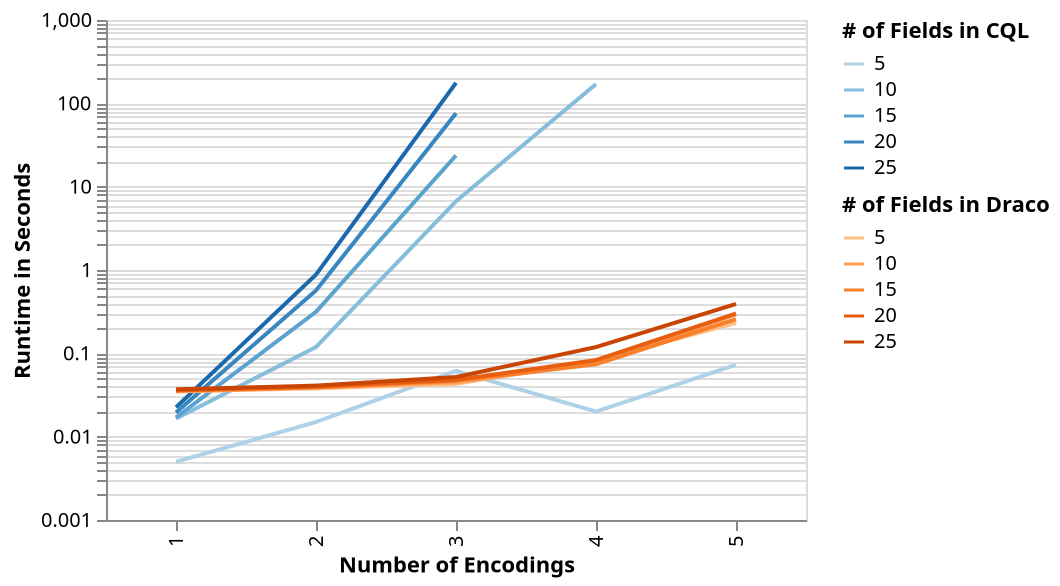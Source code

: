 {
    "$schema": "https://vega.github.io/schema/vega-lite/v2.json",
    "data": {
        "values": [{"encodings":1,"fields":5,"max":0.006,"mean":0.0045,"min":0.002,"runtime":0.005,"stdev":0.001118034,"system":"cql"},{"encodings":1,"fields":10,"max":0.029,"mean":0.0164,"min":0.007,"runtime":0.0165,"stdev":0.0062801274,"system":"cql"},{"encodings":1,"fields":15,"max":0.026,"mean":0.0166,"min":0.012,"runtime":0.017,"stdev":0.0033823069,"system":"cql"},{"encodings":1,"fields":20,"max":0.042,"mean":0.0213684211,"min":0.016,"runtime":0.0195,"stdev":0.0044273139,"system":"cql"},{"encodings":1,"fields":25,"max":0.042,"mean":0.0235789474,"min":0.016,"runtime":0.0225,"stdev":0.0047163299,"system":"cql"},{"encodings":2,"fields":5,"max":0.036,"mean":0.017,"min":0.009,"runtime":0.015,"stdev":0.0074161985,"system":"cql"},{"encodings":2,"fields":10,"max":0.279,"mean":0.1194375,"min":0.115,"runtime":0.119,"stdev":0.0035876307,"system":"cql"},{"encodings":2,"fields":15,"max":0.43,"mean":0.33195,"min":0.285,"runtime":0.315,"stdev":0.0426338774,"system":"cql"},{"encodings":2,"fields":20,"max":0.681,"mean":0.58395,"min":0.535,"runtime":0.568,"stdev":0.04133458,"system":"cql"},{"encodings":2,"fields":25,"max":1.034,"mean":0.8863333333,"min":0.839,"runtime":0.8805,"stdev":0.0308202675,"system":"cql"},{"encodings":3,"fields":5,"max":0.128,"mean":0.0637058824,"min":0.056,"runtime":0.0615,"stdev":0.0071764706,"system":"cql"},{"encodings":3,"fields":10,"max":6.946,"mean":6.71565,"min":6.506,"runtime":6.68,"stdev":0.1155972642,"system":"cql"},{"encodings":3,"fields":15,"max":24.778,"mean":23.81275,"min":23.078,"runtime":23.704,"stdev":0.4240427897,"system":"cql"},{"encodings":3,"fields":20,"max":77.924,"mean":75.8497368421,"min":72.144,"runtime":75.94,"stdev":0.8931374529,"system":"cql"},{"encodings":3,"fields":25,"max":187.045,"mean":174.88825,"min":160.708,"runtime":176.046,"stdev":7.4239008404,"system":"cql"},{"encodings":4,"fields":5,"max":0.031,"mean":0.0208,"min":0.013,"runtime":0.02,"stdev":0.0046324939,"system":"cql"},{"encodings":4,"fields":10,"max":210.489,"mean":169.6211052632,"min":151.937,"runtime":170.2915,"stdev":8.6612875298,"system":"cql"},{"encodings":5,"fields":5,"max":0.14,"mean":0.07225,"min":0.069,"runtime":0.073,"stdev":0.0021937411,"system":"cql"},{"encodings":1,"fields":5,"max":0.036,"mean":0.035,"min":0.027,"runtime":0.035,"stdev":0.0003333333,"system":"draco"},{"encodings":1,"fields":10,"max":0.036,"mean":0.0351578947,"min":0.03,"runtime":0.035,"stdev":0.0007443229,"system":"draco"},{"encodings":1,"fields":15,"max":0.036,"mean":0.036,"min":0.036,"runtime":0.036,"stdev":6.938893904e-18,"system":"draco"},{"encodings":1,"fields":20,"max":0.037,"mean":0.036,"min":0.032,"runtime":0.036,"stdev":0.0,"system":"draco"},{"encodings":1,"fields":25,"max":0.037,"mean":0.0367777778,"min":0.035,"runtime":0.037,"stdev":0.0004157397,"system":"draco"},{"encodings":2,"fields":5,"max":0.038,"mean":0.0377368421,"min":0.036,"runtime":0.038,"stdev":0.0004403474,"system":"draco"},{"encodings":2,"fields":10,"max":0.04,"mean":0.0385789474,"min":0.036,"runtime":0.039,"stdev":0.0006740131,"system":"draco"},{"encodings":2,"fields":15,"max":0.04,"mean":0.0393,"min":0.039,"runtime":0.039,"stdev":0.0004582576,"system":"draco"},{"encodings":2,"fields":20,"max":0.04,"mean":0.04,"min":0.038,"runtime":0.04,"stdev":6.938893904e-18,"system":"draco"},{"encodings":2,"fields":25,"max":0.041,"mean":0.0407,"min":0.04,"runtime":0.041,"stdev":0.0004582576,"system":"draco"},{"encodings":3,"fields":5,"max":0.044,"mean":0.0433,"min":0.043,"runtime":0.043,"stdev":0.0004582576,"system":"draco"},{"encodings":3,"fields":10,"max":0.046,"mean":0.045,"min":0.037,"runtime":0.045,"stdev":0.0,"system":"draco"},{"encodings":3,"fields":15,"max":0.047,"mean":0.047,"min":0.042,"runtime":0.047,"stdev":0.0,"system":"draco"},{"encodings":3,"fields":20,"max":0.049,"mean":0.048,"min":0.041,"runtime":0.048,"stdev":0.0,"system":"draco"},{"encodings":3,"fields":25,"max":0.053,"mean":0.0518,"min":0.049,"runtime":0.052,"stdev":0.001029563,"system":"draco"},{"encodings":4,"fields":5,"max":0.084,"mean":0.0826666667,"min":0.052,"runtime":0.083,"stdev":0.000745356,"system":"draco"},{"encodings":4,"fields":10,"max":0.077,"mean":0.0757777778,"min":0.073,"runtime":0.076,"stdev":0.0005328702,"system":"draco"},{"encodings":4,"fields":15,"max":0.075,"mean":0.0742105263,"min":0.046,"runtime":0.074,"stdev":0.0004076825,"system":"draco"},{"encodings":4,"fields":20,"max":0.085,"mean":0.0834210526,"min":0.079,"runtime":0.083,"stdev":0.0007480353,"system":"draco"},{"encodings":4,"fields":25,"max":0.12,"mean":0.1188,"min":0.118,"runtime":0.119,"stdev":0.000509902,"system":"draco"},{"encodings":5,"fields":5,"max":0.236,"mean":0.2325555556,"min":0.178,"runtime":0.232,"stdev":0.0014989708,"system":"draco"},{"encodings":5,"fields":10,"max":0.295,"mean":0.2926,"min":0.29,"runtime":0.293,"stdev":0.001356466,"system":"draco"},{"encodings":5,"fields":15,"max":0.26,"mean":0.25645,"min":0.252,"runtime":0.257,"stdev":0.0019868316,"system":"draco"},{"encodings":5,"fields":20,"max":0.304,"mean":0.3004210526,"min":0.284,"runtime":0.301,"stdev":0.0020082931,"system":"draco"},{"encodings":5,"fields":25,"max":0.399,"mean":0.39055,"min":0.383,"runtime":0.3915,"stdev":0.0043182751,"system":"draco"}]
    },
    "layer": [
        {
            "transform": [
                {
                    "filter": "datum.system == 'cql'"
                }
            ],
            "mark": "line",
            "encoding": {
                "x": {
                    "field": "encodings",
                    "type": "ordinal",
                    "axis": {
                        "title": "Number of Encodings"
                    }
                },
                "y": {
                    "field": "runtime",
                    "type": "quantitative",
                    "scale": {
                        "type": "log"
                    },
                    "axis": {
                        "title": "Runtime in Seconds"
                    }
                },
                "color": {
                    "legend": {
                        "title": "# of Fields in CQL"
                    },
                    "field": "fields",
                    "type": "ordinal"
                }
            }
        },
        {
            "transform": [
                {
                    "filter": "datum.system == 'draco'"
                }
            ],
            "mark": "line",
            "encoding": {
                "x": {
                    "field": "encodings",
                    "type": "ordinal"
                },
                "y": {
                    "field": "runtime",
                    "type": "quantitative"
                },
                "color": {
                    "legend": {
                        "title": "# of Fields in Draco"
                    },
                    "field": "fields",
                    "type": "ordinal",
                    "scale": {
                        "scheme": "oranges"
                    }
                }
            }
        }
    ],
    "width": 350,
    "height": 250,
    "resolve": {
        "scale": {
            "color": "independent"
        }
    },
    "config": {
        "overlay": {
            "line": true
        }
    }
}
